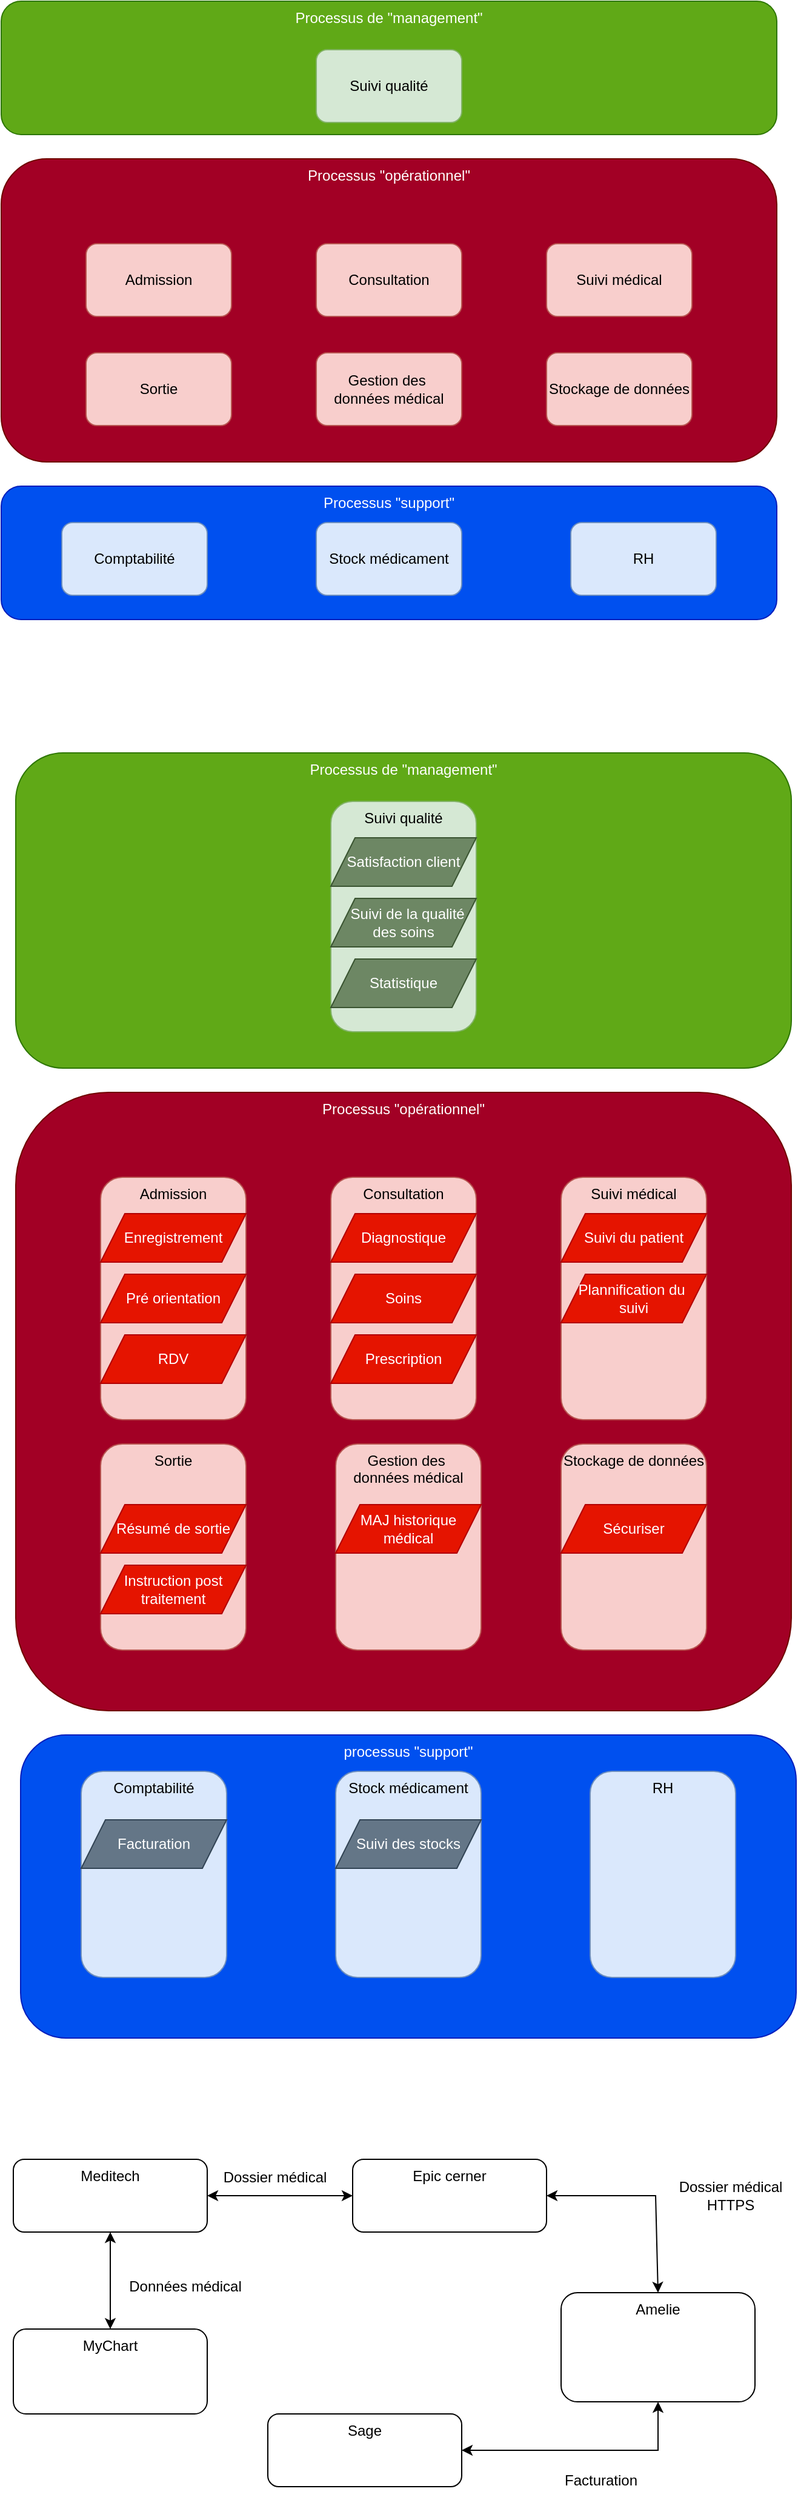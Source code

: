 <mxfile version="24.6.4" type="github">
  <diagram name="Page-1" id="a8g_Bn_f8ZfWW0NUp3vt">
    <mxGraphModel dx="794" dy="1615" grid="1" gridSize="10" guides="1" tooltips="1" connect="1" arrows="1" fold="1" page="1" pageScale="1" pageWidth="827" pageHeight="1169" math="0" shadow="0">
      <root>
        <mxCell id="0" />
        <mxCell id="1" parent="0" />
        <mxCell id="_UuhSJLFBYa4HCA_elFi-1" value="Processus &quot;opérationnel&quot;" style="rounded=1;whiteSpace=wrap;html=1;fillColor=#a20025;strokeColor=#6F0000;fontColor=#ffffff;verticalAlign=top;" vertex="1" parent="1">
          <mxGeometry x="80" y="10" width="640" height="250" as="geometry" />
        </mxCell>
        <mxCell id="_UuhSJLFBYa4HCA_elFi-2" value="Admission" style="rounded=1;whiteSpace=wrap;html=1;fillColor=#f8cecc;strokeColor=#b85450;" vertex="1" parent="1">
          <mxGeometry x="150" y="80" width="120" height="60" as="geometry" />
        </mxCell>
        <mxCell id="_UuhSJLFBYa4HCA_elFi-3" value="Consultation" style="rounded=1;whiteSpace=wrap;html=1;fillColor=#f8cecc;strokeColor=#b85450;" vertex="1" parent="1">
          <mxGeometry x="340" y="80" width="120" height="60" as="geometry" />
        </mxCell>
        <mxCell id="_UuhSJLFBYa4HCA_elFi-4" value="Suivi médical" style="rounded=1;whiteSpace=wrap;html=1;fillColor=#f8cecc;strokeColor=#b85450;" vertex="1" parent="1">
          <mxGeometry x="530" y="80" width="120" height="60" as="geometry" />
        </mxCell>
        <mxCell id="_UuhSJLFBYa4HCA_elFi-5" value="Sortie" style="rounded=1;whiteSpace=wrap;html=1;fillColor=#f8cecc;strokeColor=#b85450;" vertex="1" parent="1">
          <mxGeometry x="150" y="170" width="120" height="60" as="geometry" />
        </mxCell>
        <mxCell id="_UuhSJLFBYa4HCA_elFi-6" value="Gestion des&amp;nbsp;&lt;div&gt;données médical&lt;/div&gt;" style="rounded=1;whiteSpace=wrap;html=1;fillColor=#f8cecc;strokeColor=#b85450;" vertex="1" parent="1">
          <mxGeometry x="340" y="170" width="120" height="60" as="geometry" />
        </mxCell>
        <mxCell id="_UuhSJLFBYa4HCA_elFi-7" value="Processus &quot;support&quot;" style="rounded=1;whiteSpace=wrap;html=1;fillColor=#0050ef;fontColor=#ffffff;strokeColor=#001DBC;verticalAlign=top;" vertex="1" parent="1">
          <mxGeometry x="80" y="280" width="640" height="110" as="geometry" />
        </mxCell>
        <mxCell id="_UuhSJLFBYa4HCA_elFi-8" value="Comptabilité" style="rounded=1;whiteSpace=wrap;html=1;fillColor=#dae8fc;strokeColor=#6c8ebf;" vertex="1" parent="1">
          <mxGeometry x="130" y="310" width="120" height="60" as="geometry" />
        </mxCell>
        <mxCell id="_UuhSJLFBYa4HCA_elFi-9" value="Stock médicament" style="rounded=1;whiteSpace=wrap;html=1;fillColor=#dae8fc;strokeColor=#6c8ebf;" vertex="1" parent="1">
          <mxGeometry x="340" y="310" width="120" height="60" as="geometry" />
        </mxCell>
        <mxCell id="_UuhSJLFBYa4HCA_elFi-10" value="Processus de &quot;management&quot;" style="rounded=1;whiteSpace=wrap;html=1;fillColor=#60a917;fontColor=#ffffff;strokeColor=#2D7600;verticalAlign=top;" vertex="1" parent="1">
          <mxGeometry x="80" y="-120" width="640" height="110" as="geometry" />
        </mxCell>
        <mxCell id="_UuhSJLFBYa4HCA_elFi-11" value="Suivi qualité" style="rounded=1;whiteSpace=wrap;html=1;fillColor=#d5e8d4;strokeColor=#82b366;" vertex="1" parent="1">
          <mxGeometry x="340" y="-80" width="120" height="60" as="geometry" />
        </mxCell>
        <mxCell id="_UuhSJLFBYa4HCA_elFi-12" value="RH" style="rounded=1;whiteSpace=wrap;html=1;fillColor=#dae8fc;strokeColor=#6c8ebf;" vertex="1" parent="1">
          <mxGeometry x="550" y="310" width="120" height="60" as="geometry" />
        </mxCell>
        <mxCell id="_UuhSJLFBYa4HCA_elFi-13" value="Processus &quot;opérationnel&quot;" style="rounded=1;whiteSpace=wrap;html=1;fillColor=#a20025;strokeColor=#6F0000;fontColor=#ffffff;verticalAlign=top;" vertex="1" parent="1">
          <mxGeometry x="92" y="780" width="640" height="510" as="geometry" />
        </mxCell>
        <mxCell id="_UuhSJLFBYa4HCA_elFi-14" value="Admission" style="rounded=1;whiteSpace=wrap;html=1;fillColor=#f8cecc;strokeColor=#b85450;verticalAlign=top;" vertex="1" parent="1">
          <mxGeometry x="162" y="850" width="120" height="200" as="geometry" />
        </mxCell>
        <mxCell id="_UuhSJLFBYa4HCA_elFi-15" value="Consultation" style="rounded=1;whiteSpace=wrap;html=1;fillColor=#f8cecc;strokeColor=#b85450;verticalAlign=top;" vertex="1" parent="1">
          <mxGeometry x="352" y="850" width="120" height="200" as="geometry" />
        </mxCell>
        <mxCell id="_UuhSJLFBYa4HCA_elFi-16" value="Suivi médical" style="rounded=1;whiteSpace=wrap;html=1;fillColor=#f8cecc;strokeColor=#b85450;verticalAlign=top;" vertex="1" parent="1">
          <mxGeometry x="542" y="850" width="120" height="200" as="geometry" />
        </mxCell>
        <mxCell id="_UuhSJLFBYa4HCA_elFi-17" value="Sortie" style="rounded=1;whiteSpace=wrap;html=1;fillColor=#f8cecc;strokeColor=#b85450;verticalAlign=top;" vertex="1" parent="1">
          <mxGeometry x="162" y="1070" width="120" height="170" as="geometry" />
        </mxCell>
        <mxCell id="_UuhSJLFBYa4HCA_elFi-18" value="Gestion des&amp;nbsp;&lt;div&gt;données médical&lt;/div&gt;" style="rounded=1;whiteSpace=wrap;html=1;fillColor=#f8cecc;strokeColor=#b85450;verticalAlign=top;" vertex="1" parent="1">
          <mxGeometry x="356" y="1070" width="120" height="170" as="geometry" />
        </mxCell>
        <mxCell id="_UuhSJLFBYa4HCA_elFi-19" value="Processus de &quot;management&quot;" style="rounded=1;whiteSpace=wrap;html=1;fillColor=#60a917;fontColor=#ffffff;strokeColor=#2D7600;verticalAlign=top;" vertex="1" parent="1">
          <mxGeometry x="92" y="500" width="640" height="260" as="geometry" />
        </mxCell>
        <mxCell id="_UuhSJLFBYa4HCA_elFi-20" value="Suivi qualité" style="rounded=1;whiteSpace=wrap;html=1;fillColor=#d5e8d4;strokeColor=#82b366;verticalAlign=top;" vertex="1" parent="1">
          <mxGeometry x="352" y="540" width="120" height="190" as="geometry" />
        </mxCell>
        <mxCell id="_UuhSJLFBYa4HCA_elFi-22" value="processus &quot;support&quot;" style="rounded=1;whiteSpace=wrap;html=1;fillColor=#0050ef;fontColor=#ffffff;strokeColor=#001DBC;verticalAlign=top;" vertex="1" parent="1">
          <mxGeometry x="96" y="1310" width="640" height="250" as="geometry" />
        </mxCell>
        <mxCell id="_UuhSJLFBYa4HCA_elFi-23" value="Comptabilité" style="rounded=1;whiteSpace=wrap;html=1;fillColor=#dae8fc;strokeColor=#6c8ebf;verticalAlign=top;" vertex="1" parent="1">
          <mxGeometry x="146" y="1340" width="120" height="170" as="geometry" />
        </mxCell>
        <mxCell id="_UuhSJLFBYa4HCA_elFi-24" value="Stock médicament" style="rounded=1;whiteSpace=wrap;html=1;fillColor=#dae8fc;strokeColor=#6c8ebf;verticalAlign=top;" vertex="1" parent="1">
          <mxGeometry x="356" y="1340" width="120" height="170" as="geometry" />
        </mxCell>
        <mxCell id="_UuhSJLFBYa4HCA_elFi-25" value="RH" style="rounded=1;whiteSpace=wrap;html=1;fillColor=#dae8fc;strokeColor=#6c8ebf;verticalAlign=top;" vertex="1" parent="1">
          <mxGeometry x="566" y="1340" width="120" height="170" as="geometry" />
        </mxCell>
        <mxCell id="_UuhSJLFBYa4HCA_elFi-26" value="Enregistrement" style="shape=parallelogram;perimeter=parallelogramPerimeter;whiteSpace=wrap;html=1;fixedSize=1;fillColor=#e51400;strokeColor=#B20000;fontColor=#ffffff;" vertex="1" parent="1">
          <mxGeometry x="162" y="880" width="120" height="40" as="geometry" />
        </mxCell>
        <mxCell id="_UuhSJLFBYa4HCA_elFi-28" value="Pré orientation" style="shape=parallelogram;perimeter=parallelogramPerimeter;whiteSpace=wrap;html=1;fixedSize=1;fillColor=#e51400;strokeColor=#B20000;fontColor=#ffffff;" vertex="1" parent="1">
          <mxGeometry x="162" y="930" width="120" height="40" as="geometry" />
        </mxCell>
        <mxCell id="_UuhSJLFBYa4HCA_elFi-30" value="RDV" style="shape=parallelogram;perimeter=parallelogramPerimeter;whiteSpace=wrap;html=1;fixedSize=1;fillColor=#e51400;strokeColor=#B20000;fontColor=#ffffff;" vertex="1" parent="1">
          <mxGeometry x="162" y="980" width="120" height="40" as="geometry" />
        </mxCell>
        <mxCell id="_UuhSJLFBYa4HCA_elFi-31" value="Diagnostique" style="shape=parallelogram;perimeter=parallelogramPerimeter;whiteSpace=wrap;html=1;fixedSize=1;fillColor=#e51400;strokeColor=#B20000;fontColor=#ffffff;" vertex="1" parent="1">
          <mxGeometry x="352" y="880" width="120" height="40" as="geometry" />
        </mxCell>
        <mxCell id="_UuhSJLFBYa4HCA_elFi-32" value="Soins" style="shape=parallelogram;perimeter=parallelogramPerimeter;whiteSpace=wrap;html=1;fixedSize=1;fillColor=#e51400;strokeColor=#B20000;fontColor=#ffffff;" vertex="1" parent="1">
          <mxGeometry x="352" y="930" width="120" height="40" as="geometry" />
        </mxCell>
        <mxCell id="_UuhSJLFBYa4HCA_elFi-33" value="Prescription" style="shape=parallelogram;perimeter=parallelogramPerimeter;whiteSpace=wrap;html=1;fixedSize=1;fillColor=#e51400;strokeColor=#B20000;fontColor=#ffffff;" vertex="1" parent="1">
          <mxGeometry x="352" y="980" width="120" height="40" as="geometry" />
        </mxCell>
        <mxCell id="_UuhSJLFBYa4HCA_elFi-35" value="Suivi du patient" style="shape=parallelogram;perimeter=parallelogramPerimeter;whiteSpace=wrap;html=1;fixedSize=1;fillColor=#e51400;strokeColor=#B20000;fontColor=#ffffff;" vertex="1" parent="1">
          <mxGeometry x="542" y="880" width="120" height="40" as="geometry" />
        </mxCell>
        <mxCell id="_UuhSJLFBYa4HCA_elFi-36" value="Plannification du&amp;nbsp;&lt;div&gt;suivi&lt;/div&gt;" style="shape=parallelogram;perimeter=parallelogramPerimeter;whiteSpace=wrap;html=1;fixedSize=1;fillColor=#e51400;strokeColor=#B20000;fontColor=#ffffff;" vertex="1" parent="1">
          <mxGeometry x="542" y="930" width="120" height="40" as="geometry" />
        </mxCell>
        <mxCell id="_UuhSJLFBYa4HCA_elFi-40" value="MAJ historique&lt;div&gt;médical&lt;/div&gt;" style="shape=parallelogram;perimeter=parallelogramPerimeter;whiteSpace=wrap;html=1;fixedSize=1;fillColor=#e51400;strokeColor=#B20000;fontColor=#ffffff;" vertex="1" parent="1">
          <mxGeometry x="356" y="1120" width="120" height="40" as="geometry" />
        </mxCell>
        <mxCell id="_UuhSJLFBYa4HCA_elFi-42" value="Stockage de données" style="rounded=1;whiteSpace=wrap;html=1;fillColor=#f8cecc;strokeColor=#b85450;" vertex="1" parent="1">
          <mxGeometry x="530" y="170" width="120" height="60" as="geometry" />
        </mxCell>
        <mxCell id="_UuhSJLFBYa4HCA_elFi-43" value="Stockage de données" style="rounded=1;whiteSpace=wrap;html=1;fillColor=#f8cecc;strokeColor=#b85450;verticalAlign=top;" vertex="1" parent="1">
          <mxGeometry x="542" y="1070" width="120" height="170" as="geometry" />
        </mxCell>
        <mxCell id="_UuhSJLFBYa4HCA_elFi-44" value="Sécuriser" style="shape=parallelogram;perimeter=parallelogramPerimeter;whiteSpace=wrap;html=1;fixedSize=1;fillColor=#e51400;strokeColor=#B20000;fontColor=#ffffff;" vertex="1" parent="1">
          <mxGeometry x="542" y="1120" width="120" height="40" as="geometry" />
        </mxCell>
        <mxCell id="_UuhSJLFBYa4HCA_elFi-45" value="Résumé de sortie" style="shape=parallelogram;perimeter=parallelogramPerimeter;whiteSpace=wrap;html=1;fixedSize=1;fillColor=#e51400;strokeColor=#B20000;fontColor=#ffffff;" vertex="1" parent="1">
          <mxGeometry x="162" y="1120" width="120" height="40" as="geometry" />
        </mxCell>
        <mxCell id="_UuhSJLFBYa4HCA_elFi-46" value="Instruction post traitement" style="shape=parallelogram;perimeter=parallelogramPerimeter;whiteSpace=wrap;html=1;fixedSize=1;fillColor=#e51400;strokeColor=#B20000;fontColor=#ffffff;" vertex="1" parent="1">
          <mxGeometry x="162" y="1170" width="120" height="40" as="geometry" />
        </mxCell>
        <mxCell id="_UuhSJLFBYa4HCA_elFi-48" style="edgeStyle=orthogonalEdgeStyle;rounded=0;orthogonalLoop=1;jettySize=auto;html=1;exitX=0.5;exitY=1;exitDx=0;exitDy=0;" edge="1" parent="1" source="_UuhSJLFBYa4HCA_elFi-13" target="_UuhSJLFBYa4HCA_elFi-13">
          <mxGeometry relative="1" as="geometry" />
        </mxCell>
        <mxCell id="_UuhSJLFBYa4HCA_elFi-49" value="Facturation" style="shape=parallelogram;perimeter=parallelogramPerimeter;whiteSpace=wrap;html=1;fixedSize=1;fillColor=#647687;strokeColor=#314354;fontColor=#ffffff;" vertex="1" parent="1">
          <mxGeometry x="146" y="1380" width="120" height="40" as="geometry" />
        </mxCell>
        <mxCell id="_UuhSJLFBYa4HCA_elFi-50" value="Suivi des stocks" style="shape=parallelogram;perimeter=parallelogramPerimeter;whiteSpace=wrap;html=1;fixedSize=1;fillColor=#647687;strokeColor=#314354;fontColor=#ffffff;" vertex="1" parent="1">
          <mxGeometry x="356" y="1380" width="120" height="40" as="geometry" />
        </mxCell>
        <mxCell id="_UuhSJLFBYa4HCA_elFi-51" value="Satisfaction client" style="shape=parallelogram;perimeter=parallelogramPerimeter;whiteSpace=wrap;html=1;fixedSize=1;fillColor=#6d8764;strokeColor=#3A5431;fontColor=#ffffff;" vertex="1" parent="1">
          <mxGeometry x="352" y="570" width="120" height="40" as="geometry" />
        </mxCell>
        <mxCell id="_UuhSJLFBYa4HCA_elFi-52" value="&amp;nbsp; &amp;nbsp;Suivi de la qualité&amp;nbsp;&lt;div&gt;des soin&lt;span style=&quot;color: rgba(0, 0, 0, 0); font-family: monospace; font-size: 0px; text-align: start; text-wrap: nowrap; background-color: initial;&quot;&gt;%3CmxGraphModel%3E%3Croot%3E%3CmxCell%20id%3D%220%22%2F%3E%3CmxCell%20id%3D%221%22%20parent%3D%220%22%2F%3E%3CmxCell%20id%3D%222%22%20value%3D%22Satisfaction%20client%22%20style%3D%22shape%3Dparallelogram%3Bperimeter%3DparallelogramPerimeter%3BwhiteSpace%3Dwrap%3Bhtml%3D1%3BfixedSize%3D1%3BfillColor%3D%236d8764%3BstrokeColor%3D%233A5431%3BfontColor%3D%23ffffff%3B%22%20vertex%3D%221%22%20parent%3D%221%22%3E%3CmxGeometry%20x%3D%22350%22%20y%3D%22550%22%20width%3D%22120%22%20height%3D%2240%22%20as%3D%22geometry%22%2F%3E%3C%2FmxCell%3E%3C%2Froot%3E%3C%2FmxGraphModel%3E&lt;/span&gt;&lt;span style=&quot;background-color: initial;&quot;&gt;s&lt;/span&gt;&lt;/div&gt;" style="shape=parallelogram;perimeter=parallelogramPerimeter;whiteSpace=wrap;html=1;fixedSize=1;fillColor=#6d8764;strokeColor=#3A5431;fontColor=#ffffff;" vertex="1" parent="1">
          <mxGeometry x="352" y="620" width="120" height="40" as="geometry" />
        </mxCell>
        <mxCell id="_UuhSJLFBYa4HCA_elFi-53" value="Statistique" style="shape=parallelogram;perimeter=parallelogramPerimeter;whiteSpace=wrap;html=1;fixedSize=1;fillColor=#6d8764;strokeColor=#3A5431;fontColor=#ffffff;" vertex="1" parent="1">
          <mxGeometry x="352" y="670" width="120" height="40" as="geometry" />
        </mxCell>
        <mxCell id="_UuhSJLFBYa4HCA_elFi-54" value="Epic cerner" style="rounded=1;whiteSpace=wrap;html=1;align=center;verticalAlign=top;" vertex="1" parent="1">
          <mxGeometry x="370" y="1660" width="160" height="60" as="geometry" />
        </mxCell>
        <mxCell id="_UuhSJLFBYa4HCA_elFi-56" value="Meditech" style="rounded=1;whiteSpace=wrap;html=1;align=center;verticalAlign=top;" vertex="1" parent="1">
          <mxGeometry x="90" y="1660" width="160" height="60" as="geometry" />
        </mxCell>
        <mxCell id="_UuhSJLFBYa4HCA_elFi-57" value="MyChart" style="rounded=1;whiteSpace=wrap;html=1;align=center;verticalAlign=top;" vertex="1" parent="1">
          <mxGeometry x="90" y="1800" width="160" height="70" as="geometry" />
        </mxCell>
        <mxCell id="_UuhSJLFBYa4HCA_elFi-58" value="Sage" style="rounded=1;whiteSpace=wrap;html=1;align=center;verticalAlign=top;" vertex="1" parent="1">
          <mxGeometry x="300" y="1870" width="160" height="60" as="geometry" />
        </mxCell>
        <mxCell id="_UuhSJLFBYa4HCA_elFi-59" value="Amelie" style="rounded=1;whiteSpace=wrap;html=1;align=center;verticalAlign=top;" vertex="1" parent="1">
          <mxGeometry x="542" y="1770" width="160" height="90" as="geometry" />
        </mxCell>
        <mxCell id="_UuhSJLFBYa4HCA_elFi-61" value="" style="endArrow=classic;startArrow=classic;html=1;rounded=0;entryX=0.5;entryY=0;entryDx=0;entryDy=0;exitX=1;exitY=0.5;exitDx=0;exitDy=0;" edge="1" parent="1" source="_UuhSJLFBYa4HCA_elFi-54" target="_UuhSJLFBYa4HCA_elFi-59">
          <mxGeometry width="50" height="50" relative="1" as="geometry">
            <mxPoint x="500" y="1730" as="sourcePoint" />
            <mxPoint x="550" y="1680" as="targetPoint" />
            <Array as="points">
              <mxPoint x="620" y="1690" />
            </Array>
          </mxGeometry>
        </mxCell>
        <mxCell id="_UuhSJLFBYa4HCA_elFi-62" value="" style="endArrow=classic;startArrow=classic;html=1;rounded=0;entryX=0.5;entryY=1;entryDx=0;entryDy=0;exitX=1;exitY=0.25;exitDx=0;exitDy=0;" edge="1" parent="1" target="_UuhSJLFBYa4HCA_elFi-59">
          <mxGeometry width="50" height="50" relative="1" as="geometry">
            <mxPoint x="460" y="1900" as="sourcePoint" />
            <mxPoint x="622" y="1990" as="targetPoint" />
            <Array as="points">
              <mxPoint x="622" y="1900" />
            </Array>
          </mxGeometry>
        </mxCell>
        <mxCell id="_UuhSJLFBYa4HCA_elFi-63" value="" style="endArrow=classic;startArrow=classic;html=1;rounded=0;entryX=0.5;entryY=1;entryDx=0;entryDy=0;exitX=0.5;exitY=0;exitDx=0;exitDy=0;" edge="1" parent="1" source="_UuhSJLFBYa4HCA_elFi-57" target="_UuhSJLFBYa4HCA_elFi-56">
          <mxGeometry width="50" height="50" relative="1" as="geometry">
            <mxPoint x="250" y="1760" as="sourcePoint" />
            <mxPoint x="412" y="1720" as="targetPoint" />
            <Array as="points">
              <mxPoint x="170" y="1760" />
            </Array>
          </mxGeometry>
        </mxCell>
        <mxCell id="_UuhSJLFBYa4HCA_elFi-64" value="Dossier médical&lt;br&gt;HTTPS" style="text;html=1;align=center;verticalAlign=middle;whiteSpace=wrap;rounded=0;" vertex="1" parent="1">
          <mxGeometry x="632" y="1675" width="100" height="30" as="geometry" />
        </mxCell>
        <mxCell id="_UuhSJLFBYa4HCA_elFi-65" value="Facturation" style="text;html=1;align=center;verticalAlign=middle;whiteSpace=wrap;rounded=0;" vertex="1" parent="1">
          <mxGeometry x="530" y="1910" width="90" height="30" as="geometry" />
        </mxCell>
        <mxCell id="_UuhSJLFBYa4HCA_elFi-66" value="Dossier médical" style="text;html=1;align=center;verticalAlign=middle;whiteSpace=wrap;rounded=0;" vertex="1" parent="1">
          <mxGeometry x="256" y="1660" width="100" height="30" as="geometry" />
        </mxCell>
        <mxCell id="_UuhSJLFBYa4HCA_elFi-67" value="" style="endArrow=classic;startArrow=classic;html=1;rounded=0;entryX=1;entryY=0.5;entryDx=0;entryDy=0;exitX=0;exitY=0.5;exitDx=0;exitDy=0;" edge="1" parent="1" source="_UuhSJLFBYa4HCA_elFi-54" target="_UuhSJLFBYa4HCA_elFi-56">
          <mxGeometry width="50" height="50" relative="1" as="geometry">
            <mxPoint x="380" y="1850" as="sourcePoint" />
            <mxPoint x="430" y="1800" as="targetPoint" />
          </mxGeometry>
        </mxCell>
        <mxCell id="_UuhSJLFBYa4HCA_elFi-68" value="Données médical" style="text;html=1;align=center;verticalAlign=middle;whiteSpace=wrap;rounded=0;" vertex="1" parent="1">
          <mxGeometry x="182" y="1750" width="100" height="30" as="geometry" />
        </mxCell>
      </root>
    </mxGraphModel>
  </diagram>
</mxfile>
